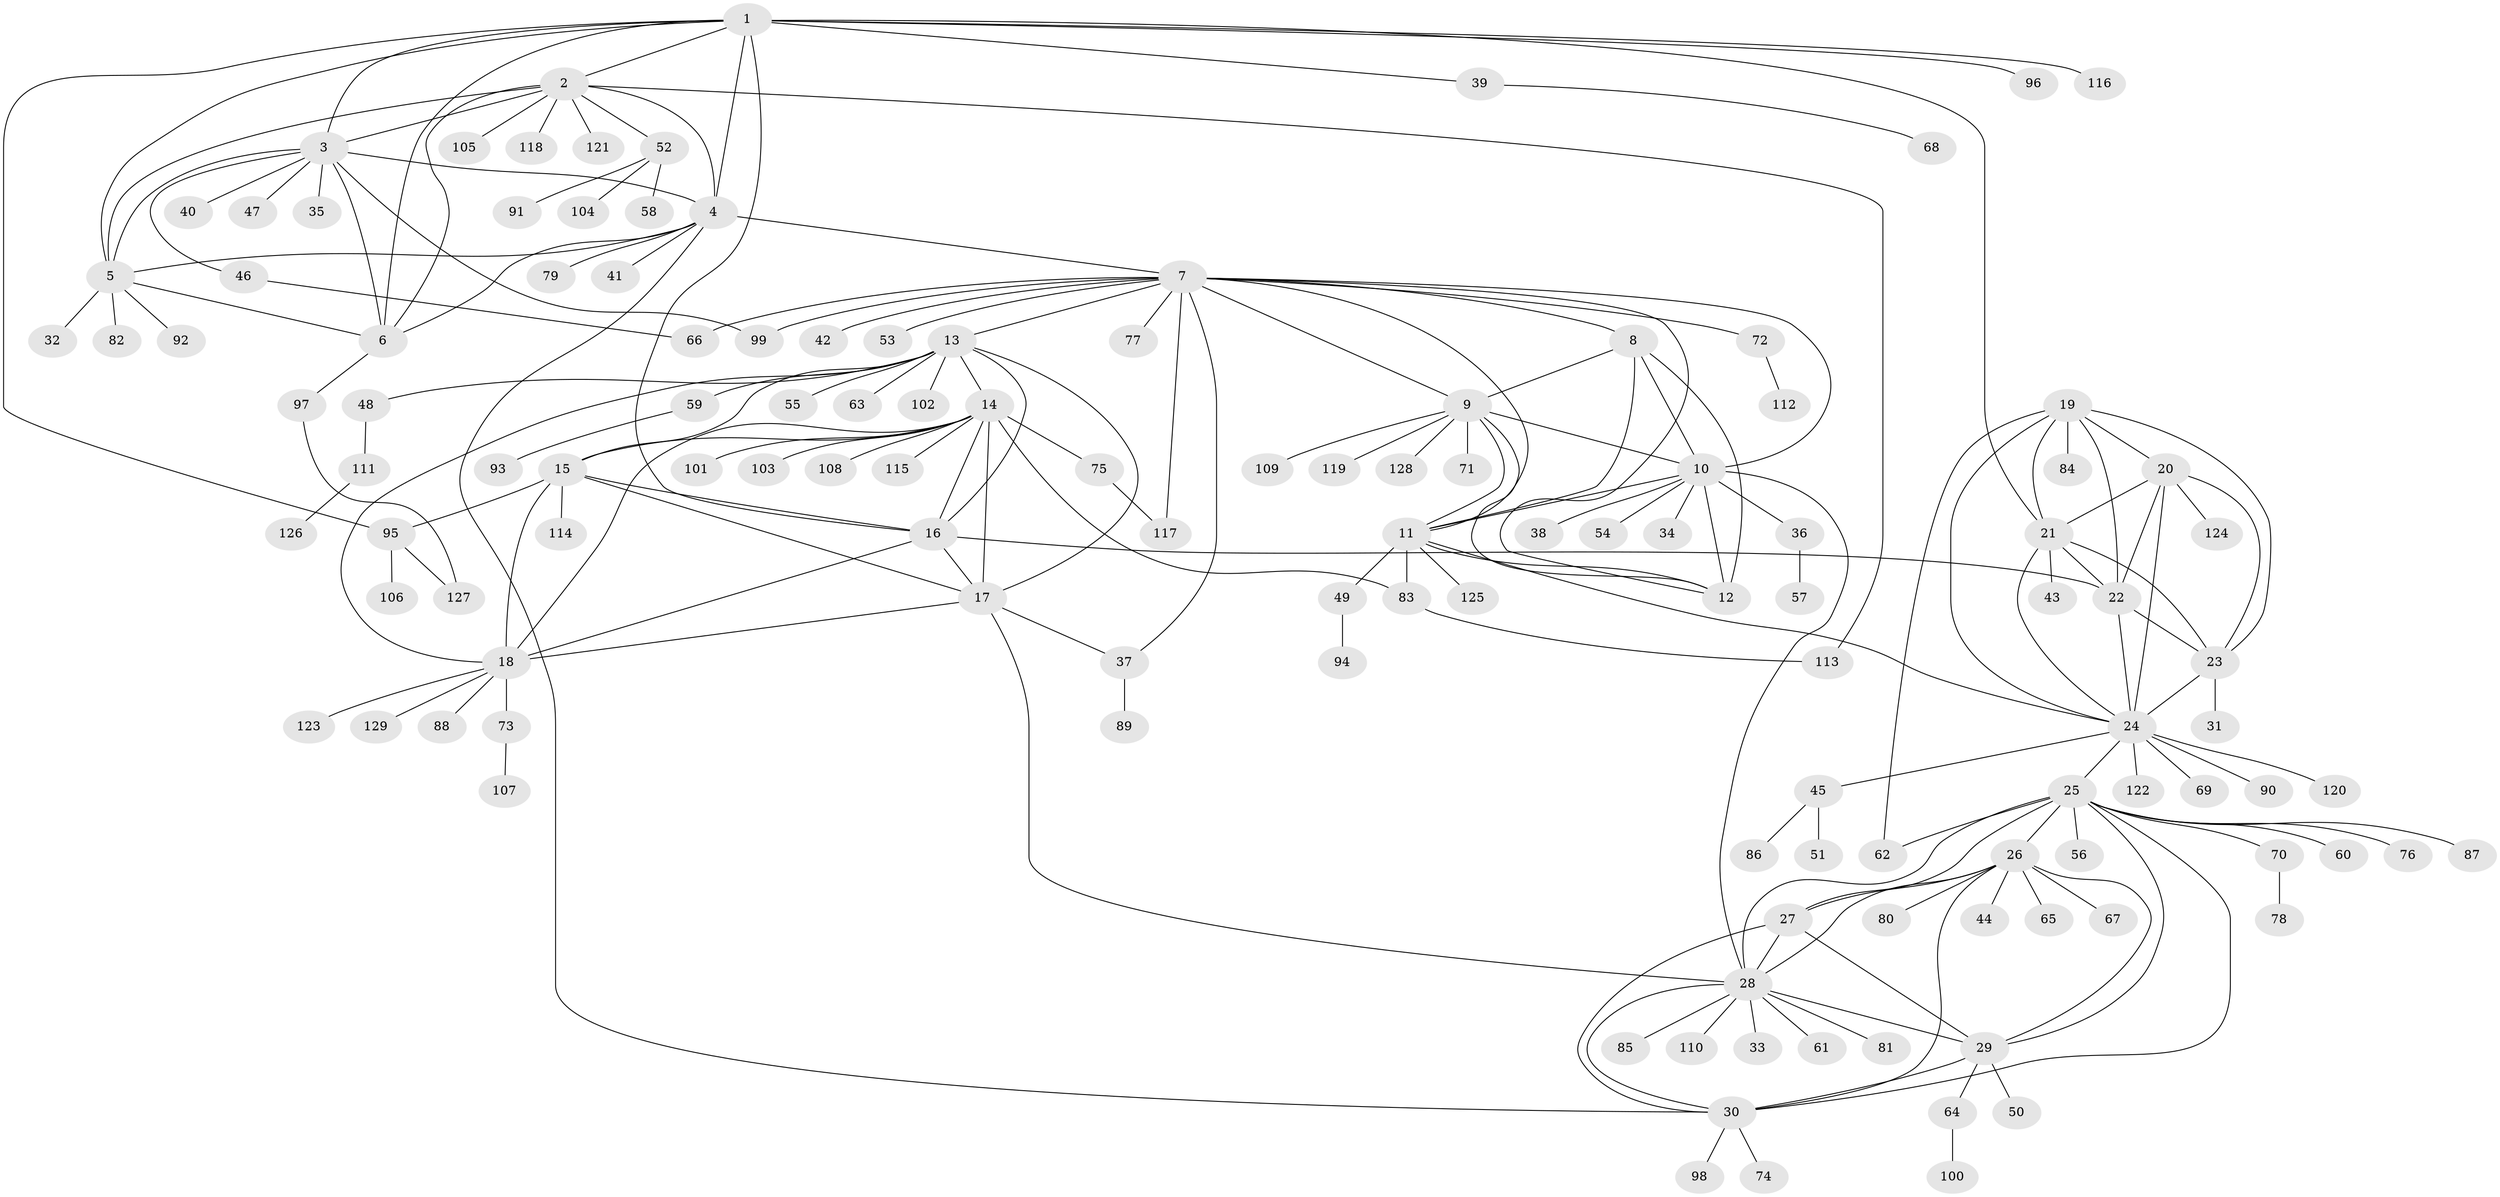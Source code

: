 // coarse degree distribution, {10: 0.039603960396039604, 9: 0.009900990099009901, 8: 0.0297029702970297, 7: 0.0297029702970297, 6: 0.0594059405940594, 15: 0.009900990099009901, 5: 0.019801980198019802, 17: 0.009900990099009901, 11: 0.009900990099009901, 12: 0.009900990099009901, 16: 0.009900990099009901, 4: 0.009900990099009901, 1: 0.6138613861386139, 3: 0.0297029702970297, 2: 0.10891089108910891}
// Generated by graph-tools (version 1.1) at 2025/52/02/27/25 19:52:19]
// undirected, 129 vertices, 193 edges
graph export_dot {
graph [start="1"]
  node [color=gray90,style=filled];
  1;
  2;
  3;
  4;
  5;
  6;
  7;
  8;
  9;
  10;
  11;
  12;
  13;
  14;
  15;
  16;
  17;
  18;
  19;
  20;
  21;
  22;
  23;
  24;
  25;
  26;
  27;
  28;
  29;
  30;
  31;
  32;
  33;
  34;
  35;
  36;
  37;
  38;
  39;
  40;
  41;
  42;
  43;
  44;
  45;
  46;
  47;
  48;
  49;
  50;
  51;
  52;
  53;
  54;
  55;
  56;
  57;
  58;
  59;
  60;
  61;
  62;
  63;
  64;
  65;
  66;
  67;
  68;
  69;
  70;
  71;
  72;
  73;
  74;
  75;
  76;
  77;
  78;
  79;
  80;
  81;
  82;
  83;
  84;
  85;
  86;
  87;
  88;
  89;
  90;
  91;
  92;
  93;
  94;
  95;
  96;
  97;
  98;
  99;
  100;
  101;
  102;
  103;
  104;
  105;
  106;
  107;
  108;
  109;
  110;
  111;
  112;
  113;
  114;
  115;
  116;
  117;
  118;
  119;
  120;
  121;
  122;
  123;
  124;
  125;
  126;
  127;
  128;
  129;
  1 -- 2;
  1 -- 3;
  1 -- 4;
  1 -- 5;
  1 -- 6;
  1 -- 16;
  1 -- 21;
  1 -- 39;
  1 -- 95;
  1 -- 96;
  1 -- 116;
  2 -- 3;
  2 -- 4;
  2 -- 5;
  2 -- 6;
  2 -- 52;
  2 -- 105;
  2 -- 113;
  2 -- 118;
  2 -- 121;
  3 -- 4;
  3 -- 5;
  3 -- 6;
  3 -- 35;
  3 -- 40;
  3 -- 46;
  3 -- 47;
  3 -- 99;
  4 -- 5;
  4 -- 6;
  4 -- 7;
  4 -- 30;
  4 -- 41;
  4 -- 79;
  5 -- 6;
  5 -- 32;
  5 -- 82;
  5 -- 92;
  6 -- 97;
  7 -- 8;
  7 -- 9;
  7 -- 10;
  7 -- 11;
  7 -- 12;
  7 -- 13;
  7 -- 37;
  7 -- 42;
  7 -- 53;
  7 -- 66;
  7 -- 72;
  7 -- 77;
  7 -- 99;
  7 -- 117;
  8 -- 9;
  8 -- 10;
  8 -- 11;
  8 -- 12;
  9 -- 10;
  9 -- 11;
  9 -- 12;
  9 -- 71;
  9 -- 109;
  9 -- 119;
  9 -- 128;
  10 -- 11;
  10 -- 12;
  10 -- 28;
  10 -- 34;
  10 -- 36;
  10 -- 38;
  10 -- 54;
  11 -- 12;
  11 -- 24;
  11 -- 49;
  11 -- 83;
  11 -- 125;
  13 -- 14;
  13 -- 15;
  13 -- 16;
  13 -- 17;
  13 -- 18;
  13 -- 48;
  13 -- 55;
  13 -- 59;
  13 -- 63;
  13 -- 102;
  14 -- 15;
  14 -- 16;
  14 -- 17;
  14 -- 18;
  14 -- 75;
  14 -- 83;
  14 -- 101;
  14 -- 103;
  14 -- 108;
  14 -- 115;
  15 -- 16;
  15 -- 17;
  15 -- 18;
  15 -- 95;
  15 -- 114;
  16 -- 17;
  16 -- 18;
  16 -- 22;
  17 -- 18;
  17 -- 28;
  17 -- 37;
  18 -- 73;
  18 -- 88;
  18 -- 123;
  18 -- 129;
  19 -- 20;
  19 -- 21;
  19 -- 22;
  19 -- 23;
  19 -- 24;
  19 -- 62;
  19 -- 84;
  20 -- 21;
  20 -- 22;
  20 -- 23;
  20 -- 24;
  20 -- 124;
  21 -- 22;
  21 -- 23;
  21 -- 24;
  21 -- 43;
  22 -- 23;
  22 -- 24;
  23 -- 24;
  23 -- 31;
  24 -- 25;
  24 -- 45;
  24 -- 69;
  24 -- 90;
  24 -- 120;
  24 -- 122;
  25 -- 26;
  25 -- 27;
  25 -- 28;
  25 -- 29;
  25 -- 30;
  25 -- 56;
  25 -- 60;
  25 -- 62;
  25 -- 70;
  25 -- 76;
  25 -- 87;
  26 -- 27;
  26 -- 28;
  26 -- 29;
  26 -- 30;
  26 -- 44;
  26 -- 65;
  26 -- 67;
  26 -- 80;
  27 -- 28;
  27 -- 29;
  27 -- 30;
  28 -- 29;
  28 -- 30;
  28 -- 33;
  28 -- 61;
  28 -- 81;
  28 -- 85;
  28 -- 110;
  29 -- 30;
  29 -- 50;
  29 -- 64;
  30 -- 74;
  30 -- 98;
  36 -- 57;
  37 -- 89;
  39 -- 68;
  45 -- 51;
  45 -- 86;
  46 -- 66;
  48 -- 111;
  49 -- 94;
  52 -- 58;
  52 -- 91;
  52 -- 104;
  59 -- 93;
  64 -- 100;
  70 -- 78;
  72 -- 112;
  73 -- 107;
  75 -- 117;
  83 -- 113;
  95 -- 106;
  95 -- 127;
  97 -- 127;
  111 -- 126;
}
